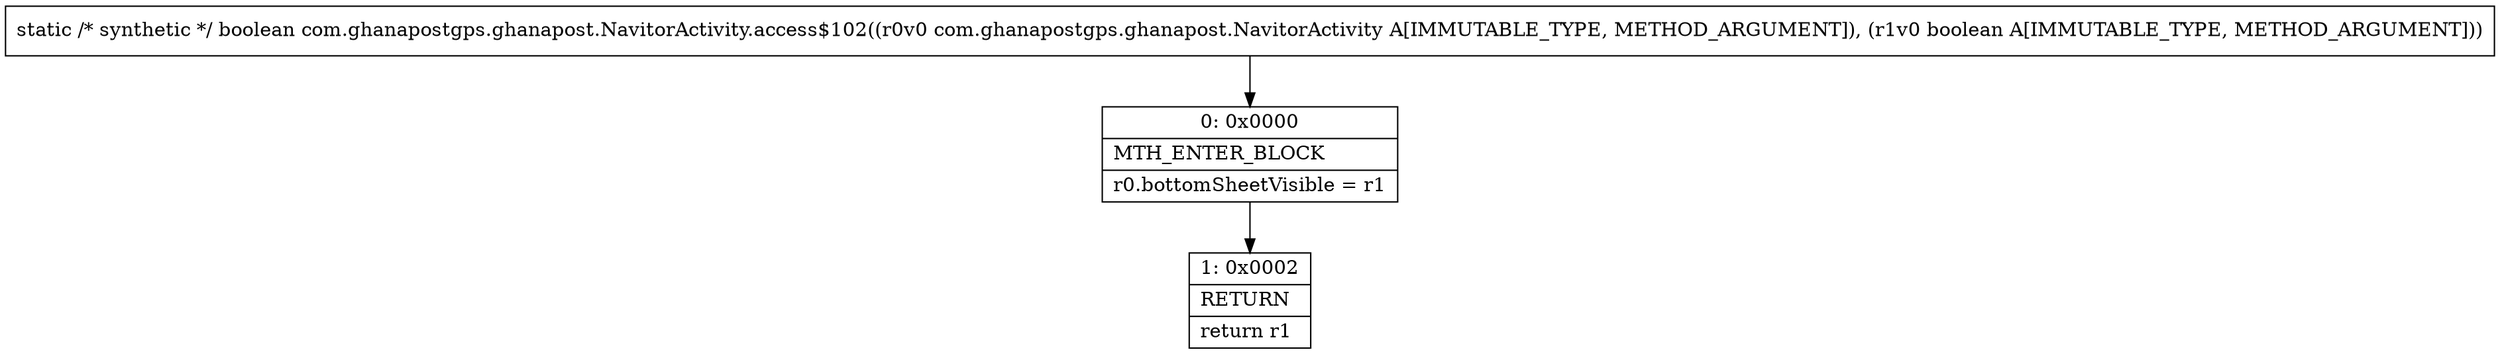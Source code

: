 digraph "CFG forcom.ghanapostgps.ghanapost.NavitorActivity.access$102(Lcom\/ghanapostgps\/ghanapost\/NavitorActivity;Z)Z" {
Node_0 [shape=record,label="{0\:\ 0x0000|MTH_ENTER_BLOCK\l|r0.bottomSheetVisible = r1\l}"];
Node_1 [shape=record,label="{1\:\ 0x0002|RETURN\l|return r1\l}"];
MethodNode[shape=record,label="{static \/* synthetic *\/ boolean com.ghanapostgps.ghanapost.NavitorActivity.access$102((r0v0 com.ghanapostgps.ghanapost.NavitorActivity A[IMMUTABLE_TYPE, METHOD_ARGUMENT]), (r1v0 boolean A[IMMUTABLE_TYPE, METHOD_ARGUMENT])) }"];
MethodNode -> Node_0;
Node_0 -> Node_1;
}

